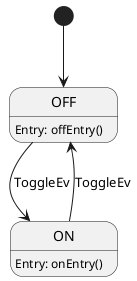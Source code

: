 
@startuml

[*] --> OFF

state ON {
    ON:Entry: onEntry()
}

state OFF {
    OFF:Entry: offEntry()

}

OFF --> ON : ToggleEv
ON --> OFF : ToggleEv
@enduml
